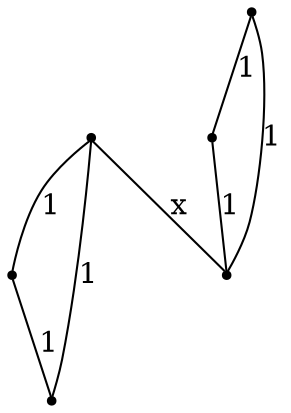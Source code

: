 graph G {
   node [shape=point]
   1 -- 2 [label="1"];
   1 -- 3 [label="1"];
   2 -- 3 [label="1"];
   4 -- 5 [label="1"];
   4 -- 6 [label="1"];
   5 -- 6 [label="1"];   
   1 -- 6 [label="x"];      
}